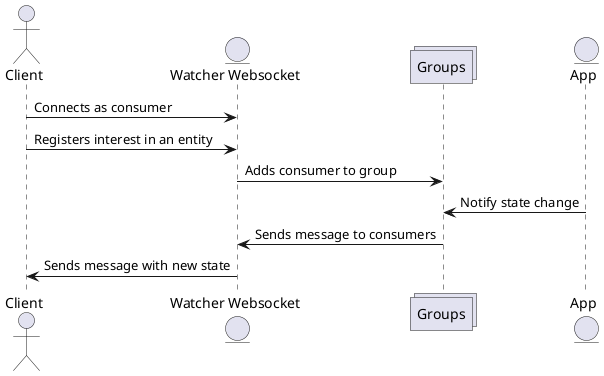 @startuml watcher
actor   Client as client
entity  "Watcher Websocket" as ws
collections Groups as groups
entity  App as app

client -> ws : Connects as consumer
client -> ws : Registers interest in an entity
ws -> groups : Adds consumer to group
app -> groups : Notify state change
groups -> ws : Sends message to consumers
ws -> client : Sends message with new state
@enduml
